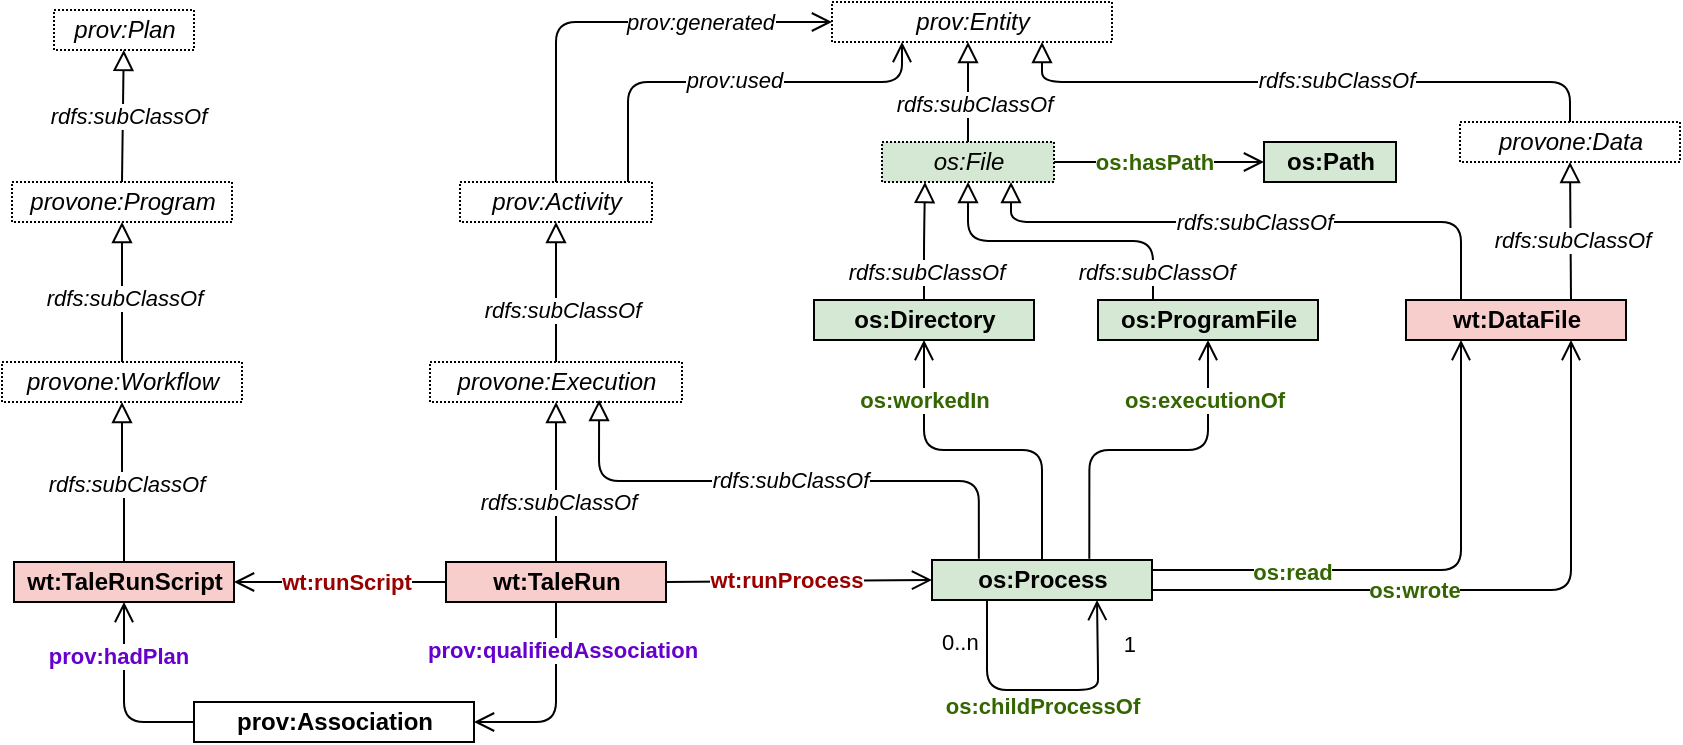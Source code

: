 <mxfile version="13.9.9" type="device"><diagram name="Page-1" id="9f46799a-70d6-7492-0946-bef42562c5a5"><mxGraphModel dx="1422" dy="822" grid="1" gridSize="10" guides="1" tooltips="1" connect="1" arrows="1" fold="1" page="1" pageScale="1" pageWidth="1100" pageHeight="850" background="#ffffff" math="0" shadow="0"><root><mxCell id="0"/><mxCell id="1" parent="0"/><mxCell id="D6sU2c5-LnO1tAXUTb01-3" value="&lt;i&gt;provone:Execution&lt;/i&gt;" style="html=1;dashed=1;dashPattern=1 1;" vertex="1" parent="1"><mxGeometry x="383" y="390" width="126" height="20" as="geometry"/></mxCell><mxCell id="D6sU2c5-LnO1tAXUTb01-4" value="&lt;i&gt;prov:Activity&lt;/i&gt;" style="html=1;dashed=1;dashPattern=1 1;" vertex="1" parent="1"><mxGeometry x="398" y="300" width="96" height="20" as="geometry"/></mxCell><mxCell id="D6sU2c5-LnO1tAXUTb01-6" value="" style="endArrow=block;endSize=8;endFill=0;html=1;entryX=0.5;entryY=1;entryDx=0;entryDy=0;startSize=8;" edge="1" parent="1" source="D6sU2c5-LnO1tAXUTb01-11" target="D6sU2c5-LnO1tAXUTb01-3"><mxGeometry width="160" relative="1" as="geometry"><mxPoint x="525" y="470" as="sourcePoint"/><mxPoint x="665" y="670" as="targetPoint"/></mxGeometry></mxCell><mxCell id="D6sU2c5-LnO1tAXUTb01-15" value="&lt;i&gt;rdfs:subClassOf&lt;/i&gt;" style="edgeLabel;html=1;align=center;verticalAlign=middle;resizable=0;points=[];" vertex="1" connectable="0" parent="D6sU2c5-LnO1tAXUTb01-6"><mxGeometry x="-0.25" y="1" relative="1" as="geometry"><mxPoint x="1.444" as="offset"/></mxGeometry></mxCell><mxCell id="D6sU2c5-LnO1tAXUTb01-11" value="&lt;b&gt;wt:TaleRun&lt;/b&gt;" style="html=1;fillColor=#f8cecc;" vertex="1" parent="1"><mxGeometry x="391" y="490" width="110" height="20" as="geometry"/></mxCell><mxCell id="D6sU2c5-LnO1tAXUTb01-16" value="" style="endArrow=block;endSize=8;endFill=0;html=1;entryX=0.5;entryY=1;entryDx=0;entryDy=0;exitX=0.5;exitY=0;exitDx=0;exitDy=0;startSize=8;" edge="1" parent="1" source="D6sU2c5-LnO1tAXUTb01-3" target="D6sU2c5-LnO1tAXUTb01-4"><mxGeometry width="160" relative="1" as="geometry"><mxPoint x="440.389" y="410" as="sourcePoint"/><mxPoint x="440" y="330" as="targetPoint"/></mxGeometry></mxCell><mxCell id="D6sU2c5-LnO1tAXUTb01-17" value="&lt;i&gt;rdfs:subClassOf&lt;/i&gt;" style="edgeLabel;html=1;align=center;verticalAlign=middle;resizable=0;points=[];" vertex="1" connectable="0" parent="D6sU2c5-LnO1tAXUTb01-16"><mxGeometry x="-0.25" y="1" relative="1" as="geometry"><mxPoint x="3.85" as="offset"/></mxGeometry></mxCell><mxCell id="D6sU2c5-LnO1tAXUTb01-20" value="&lt;b&gt;os:Process&lt;/b&gt;" style="html=1;fillColor=#d5e8d4;" vertex="1" parent="1"><mxGeometry x="634" y="489" width="110" height="20" as="geometry"/></mxCell><mxCell id="D6sU2c5-LnO1tAXUTb01-21" value="" style="endArrow=block;endSize=8;endFill=0;html=1;entryX=0.671;entryY=0.95;entryDx=0;entryDy=0;entryPerimeter=0;exitX=0.213;exitY=-0.033;exitDx=0;exitDy=0;exitPerimeter=0;startSize=8;edgeStyle=orthogonalEdgeStyle;" edge="1" parent="1" source="D6sU2c5-LnO1tAXUTb01-20" target="D6sU2c5-LnO1tAXUTb01-3"><mxGeometry width="160" relative="1" as="geometry"><mxPoint x="675" y="481" as="sourcePoint"/><mxPoint x="456" y="420" as="targetPoint"/></mxGeometry></mxCell><mxCell id="D6sU2c5-LnO1tAXUTb01-22" value="&lt;i&gt;rdfs:subClassOf&lt;/i&gt;" style="edgeLabel;html=1;align=center;verticalAlign=middle;resizable=0;points=[];" vertex="1" connectable="0" parent="D6sU2c5-LnO1tAXUTb01-21"><mxGeometry x="-0.25" y="1" relative="1" as="geometry"><mxPoint x="-32.556" y="-2" as="offset"/></mxGeometry></mxCell><mxCell id="D6sU2c5-LnO1tAXUTb01-25" value="" style="endArrow=open;html=1;endSize=8;startArrow=none;startSize=8;startFill=0;edgeStyle=orthogonalEdgeStyle;exitX=0.25;exitY=1;exitDx=0;exitDy=0;entryX=0.75;entryY=1;entryDx=0;entryDy=0;" edge="1" parent="1"><mxGeometry x="0.207" y="-11" relative="1" as="geometry"><mxPoint x="661.5" y="509" as="sourcePoint"/><mxPoint x="716.5" y="509" as="targetPoint"/><Array as="points"><mxPoint x="661" y="554"/><mxPoint x="717" y="554"/><mxPoint x="717" y="544"/></Array><mxPoint as="offset"/></mxGeometry></mxCell><mxCell id="D6sU2c5-LnO1tAXUTb01-26" value="0..n" style="edgeLabel;resizable=0;html=1;align=left;verticalAlign=top;" connectable="0" vertex="1" parent="D6sU2c5-LnO1tAXUTb01-25"><mxGeometry x="-1" relative="1" as="geometry"><mxPoint x="-25" y="8" as="offset"/></mxGeometry></mxCell><mxCell id="D6sU2c5-LnO1tAXUTb01-27" value="1" style="edgeLabel;resizable=0;html=1;align=right;verticalAlign=top;" connectable="0" vertex="1" parent="D6sU2c5-LnO1tAXUTb01-25"><mxGeometry x="1" relative="1" as="geometry"><mxPoint x="20" y="9" as="offset"/></mxGeometry></mxCell><mxCell id="D6sU2c5-LnO1tAXUTb01-61" value="&lt;b&gt;os:childProcessOf&lt;/b&gt;" style="edgeLabel;html=1;align=center;verticalAlign=middle;resizable=0;points=[];fontColor=#336600;" vertex="1" connectable="0" parent="D6sU2c5-LnO1tAXUTb01-25"><mxGeometry x="-0.263" y="-5" relative="1" as="geometry"><mxPoint x="18" y="3" as="offset"/></mxGeometry></mxCell><mxCell id="D6sU2c5-LnO1tAXUTb01-28" value="" style="endArrow=open;endFill=1;endSize=8;html=1;entryX=0;entryY=0.5;entryDx=0;entryDy=0;startSize=8;" edge="1" parent="1" target="D6sU2c5-LnO1tAXUTb01-20"><mxGeometry width="160" relative="1" as="geometry"><mxPoint x="501" y="500" as="sourcePoint"/><mxPoint x="634" y="500" as="targetPoint"/></mxGeometry></mxCell><mxCell id="D6sU2c5-LnO1tAXUTb01-29" value="&lt;b&gt;&lt;font color=&quot;#990000&quot;&gt;wt:runProcess&lt;/font&gt;&lt;/b&gt;" style="edgeLabel;html=1;align=center;verticalAlign=middle;resizable=0;points=[];" vertex="1" connectable="0" parent="D6sU2c5-LnO1tAXUTb01-28"><mxGeometry x="0.327" y="1" relative="1" as="geometry"><mxPoint x="-28" as="offset"/></mxGeometry></mxCell><mxCell id="D6sU2c5-LnO1tAXUTb01-31" value="&lt;b&gt;os:Directory&lt;/b&gt;" style="html=1;fillColor=#d5e8d4;" vertex="1" parent="1"><mxGeometry x="575" y="359" width="110" height="20" as="geometry"/></mxCell><mxCell id="D6sU2c5-LnO1tAXUTb01-32" value="" style="endArrow=open;endFill=1;endSize=8;html=1;exitX=0.5;exitY=0;exitDx=0;exitDy=0;entryX=0.5;entryY=1;entryDx=0;entryDy=0;edgeStyle=orthogonalEdgeStyle;startSize=8;fontColor=#336600;" edge="1" parent="1" source="D6sU2c5-LnO1tAXUTb01-20" target="D6sU2c5-LnO1tAXUTb01-31"><mxGeometry width="160" relative="1" as="geometry"><mxPoint x="689" y="480" as="sourcePoint"/><mxPoint x="665" y="330" as="targetPoint"/></mxGeometry></mxCell><mxCell id="D6sU2c5-LnO1tAXUTb01-33" value="&lt;font color=&quot;#336600&quot;&gt;&lt;b&gt;os:workedIn&lt;/b&gt;&lt;/font&gt;" style="edgeLabel;html=1;align=center;verticalAlign=middle;resizable=0;points=[];" vertex="1" connectable="0" parent="D6sU2c5-LnO1tAXUTb01-32"><mxGeometry x="0.327" y="1" relative="1" as="geometry"><mxPoint x="-2" y="-26" as="offset"/></mxGeometry></mxCell><mxCell id="D6sU2c5-LnO1tAXUTb01-37" value="&lt;b&gt;os:ProgramFile&lt;/b&gt;" style="html=1;fillColor=#d5e8d4;" vertex="1" parent="1"><mxGeometry x="717" y="359" width="110" height="20" as="geometry"/></mxCell><mxCell id="D6sU2c5-LnO1tAXUTb01-38" value="" style="endArrow=open;endFill=1;endSize=8;html=1;exitX=0.715;exitY=-0.033;exitDx=0;exitDy=0;exitPerimeter=0;entryX=0.5;entryY=1;entryDx=0;entryDy=0;edgeStyle=orthogonalEdgeStyle;startSize=8;fontColor=#336600;" edge="1" parent="1" source="D6sU2c5-LnO1tAXUTb01-20" target="D6sU2c5-LnO1tAXUTb01-37"><mxGeometry width="160" relative="1" as="geometry"><mxPoint x="715" y="502" as="sourcePoint"/><mxPoint x="820" y="260" as="targetPoint"/></mxGeometry></mxCell><mxCell id="D6sU2c5-LnO1tAXUTb01-39" value="&lt;font color=&quot;#336600&quot;&gt;&lt;b&gt;os:executionOf&lt;/b&gt;&lt;/font&gt;" style="edgeLabel;html=1;align=center;verticalAlign=middle;resizable=0;points=[];" vertex="1" connectable="0" parent="D6sU2c5-LnO1tAXUTb01-38"><mxGeometry x="0.327" y="1" relative="1" as="geometry"><mxPoint x="-1" y="-24" as="offset"/></mxGeometry></mxCell><mxCell id="D6sU2c5-LnO1tAXUTb01-42" value="&lt;i&gt;os:File&lt;/i&gt;" style="html=1;fillColor=#d5e8d4;dashed=1;dashPattern=1 1;" vertex="1" parent="1"><mxGeometry x="609" y="280" width="86" height="20" as="geometry"/></mxCell><mxCell id="D6sU2c5-LnO1tAXUTb01-43" value="" style="endArrow=block;endSize=8;endFill=0;html=1;entryX=0.25;entryY=1;entryDx=0;entryDy=0;startSize=8;edgeStyle=orthogonalEdgeStyle;" edge="1" parent="1" source="D6sU2c5-LnO1tAXUTb01-31" target="D6sU2c5-LnO1tAXUTb01-42"><mxGeometry width="160" relative="1" as="geometry"><mxPoint x="672" y="380" as="sourcePoint"/><mxPoint x="672" y="310.0" as="targetPoint"/></mxGeometry></mxCell><mxCell id="D6sU2c5-LnO1tAXUTb01-44" value="&lt;i&gt;rdfs:subClassOf&lt;/i&gt;" style="edgeLabel;html=1;align=center;verticalAlign=middle;resizable=0;points=[];" vertex="1" connectable="0" parent="D6sU2c5-LnO1tAXUTb01-43"><mxGeometry x="-0.25" y="1" relative="1" as="geometry"><mxPoint x="1.85" y="8" as="offset"/></mxGeometry></mxCell><mxCell id="D6sU2c5-LnO1tAXUTb01-45" value="" style="endArrow=block;endSize=8;endFill=0;html=1;entryX=0.5;entryY=1;entryDx=0;entryDy=0;exitX=0.25;exitY=0;exitDx=0;exitDy=0;startSize=8;edgeStyle=orthogonalEdgeStyle;" edge="1" parent="1" source="D6sU2c5-LnO1tAXUTb01-37" target="D6sU2c5-LnO1tAXUTb01-42"><mxGeometry width="160" relative="1" as="geometry"><mxPoint x="762" y="360" as="sourcePoint"/><mxPoint x="762" y="300.0" as="targetPoint"/></mxGeometry></mxCell><mxCell id="D6sU2c5-LnO1tAXUTb01-46" value="&lt;i&gt;rdfs:subClassOf&lt;/i&gt;" style="edgeLabel;html=1;align=center;verticalAlign=middle;resizable=0;points=[];" vertex="1" connectable="0" parent="D6sU2c5-LnO1tAXUTb01-45"><mxGeometry x="-0.25" y="1" relative="1" as="geometry"><mxPoint x="28.85" y="14" as="offset"/></mxGeometry></mxCell><mxCell id="D6sU2c5-LnO1tAXUTb01-47" value="&lt;b&gt;wt:DataFile&lt;/b&gt;" style="html=1;fillColor=#f8cecc;" vertex="1" parent="1"><mxGeometry x="871" y="359" width="110" height="20" as="geometry"/></mxCell><mxCell id="D6sU2c5-LnO1tAXUTb01-48" value="" style="endArrow=block;endSize=8;endFill=0;html=1;entryX=0.75;entryY=1;entryDx=0;entryDy=0;exitX=0.25;exitY=0;exitDx=0;exitDy=0;startSize=8;edgeStyle=orthogonalEdgeStyle;" edge="1" parent="1" source="D6sU2c5-LnO1tAXUTb01-47" target="D6sU2c5-LnO1tAXUTb01-42"><mxGeometry width="160" relative="1" as="geometry"><mxPoint x="872" y="360" as="sourcePoint"/><mxPoint x="707" y="310.0" as="targetPoint"/><Array as="points"><mxPoint x="898" y="320"/><mxPoint x="674" y="320"/></Array></mxGeometry></mxCell><mxCell id="D6sU2c5-LnO1tAXUTb01-49" value="&lt;i&gt;rdfs:subClassOf&lt;/i&gt;" style="edgeLabel;html=1;align=center;verticalAlign=middle;resizable=0;points=[];" vertex="1" connectable="0" parent="D6sU2c5-LnO1tAXUTb01-48"><mxGeometry x="-0.25" y="1" relative="1" as="geometry"><mxPoint x="-36.15" y="-1" as="offset"/></mxGeometry></mxCell><mxCell id="D6sU2c5-LnO1tAXUTb01-50" value="&lt;i&gt;prov:Entity&lt;/i&gt;" style="html=1;dashed=1;dashPattern=1 1;" vertex="1" parent="1"><mxGeometry x="584" y="210" width="140" height="20" as="geometry"/></mxCell><mxCell id="D6sU2c5-LnO1tAXUTb01-53" value="&lt;i&gt;provone:Data&lt;/i&gt;" style="html=1;dashed=1;dashPattern=1 1;" vertex="1" parent="1"><mxGeometry x="898" y="270" width="110" height="20" as="geometry"/></mxCell><mxCell id="D6sU2c5-LnO1tAXUTb01-54" value="" style="endArrow=block;endSize=8;endFill=0;html=1;entryX=0.5;entryY=1;entryDx=0;entryDy=0;startSize=8;exitX=0.75;exitY=0;exitDx=0;exitDy=0;" edge="1" parent="1" source="D6sU2c5-LnO1tAXUTb01-47" target="D6sU2c5-LnO1tAXUTb01-53"><mxGeometry width="160" relative="1" as="geometry"><mxPoint x="925.66" y="338" as="sourcePoint"/><mxPoint x="926" y="310" as="targetPoint"/></mxGeometry></mxCell><mxCell id="D6sU2c5-LnO1tAXUTb01-55" value="&lt;i&gt;rdfs:subClassOf&lt;/i&gt;" style="edgeLabel;html=1;align=center;verticalAlign=middle;resizable=0;points=[];" vertex="1" connectable="0" parent="D6sU2c5-LnO1tAXUTb01-54"><mxGeometry x="-0.25" y="1" relative="1" as="geometry"><mxPoint x="1.444" y="-4" as="offset"/></mxGeometry></mxCell><mxCell id="D6sU2c5-LnO1tAXUTb01-57" value="" style="endArrow=block;endSize=8;endFill=0;html=1;entryX=0.75;entryY=1;entryDx=0;entryDy=0;exitX=0.5;exitY=0;exitDx=0;exitDy=0;startSize=8;edgeStyle=orthogonalEdgeStyle;" edge="1" parent="1" source="D6sU2c5-LnO1tAXUTb01-53" target="D6sU2c5-LnO1tAXUTb01-50"><mxGeometry width="160" relative="1" as="geometry"><mxPoint x="802" y="300.0" as="sourcePoint"/><mxPoint x="802" y="231.0" as="targetPoint"/></mxGeometry></mxCell><mxCell id="D6sU2c5-LnO1tAXUTb01-58" value="&lt;i&gt;rdfs:subClassOf&lt;/i&gt;" style="edgeLabel;html=1;align=center;verticalAlign=middle;resizable=0;points=[];" vertex="1" connectable="0" parent="D6sU2c5-LnO1tAXUTb01-57"><mxGeometry x="-0.25" y="1" relative="1" as="geometry"><mxPoint x="-23.556" y="-2" as="offset"/></mxGeometry></mxCell><mxCell id="D6sU2c5-LnO1tAXUTb01-59" value="" style="endArrow=block;endSize=8;endFill=0;html=1;entryX=0.5;entryY=1;entryDx=0;entryDy=0;exitX=0.5;exitY=0;exitDx=0;exitDy=0;startSize=8;" edge="1" parent="1" source="D6sU2c5-LnO1tAXUTb01-42"><mxGeometry width="160" relative="1" as="geometry"><mxPoint x="650" y="280.0" as="sourcePoint"/><mxPoint x="652" y="230" as="targetPoint"/></mxGeometry></mxCell><mxCell id="D6sU2c5-LnO1tAXUTb01-60" value="&lt;i&gt;rdfs:subClassOf&lt;/i&gt;" style="edgeLabel;html=1;align=center;verticalAlign=middle;resizable=0;points=[];" vertex="1" connectable="0" parent="D6sU2c5-LnO1tAXUTb01-59"><mxGeometry x="-0.25" y="1" relative="1" as="geometry"><mxPoint x="3.85" as="offset"/></mxGeometry></mxCell><mxCell id="D6sU2c5-LnO1tAXUTb01-62" value="" style="endArrow=open;endFill=1;endSize=8;html=1;edgeStyle=orthogonalEdgeStyle;exitX=1;exitY=0.25;exitDx=0;exitDy=0;startSize=8;entryX=0.25;entryY=1;entryDx=0;entryDy=0;" edge="1" parent="1" source="D6sU2c5-LnO1tAXUTb01-20" target="D6sU2c5-LnO1tAXUTb01-47"><mxGeometry width="160" relative="1" as="geometry"><mxPoint x="752" y="494" as="sourcePoint"/><mxPoint x="923" y="380" as="targetPoint"/></mxGeometry></mxCell><mxCell id="D6sU2c5-LnO1tAXUTb01-63" value="&lt;font color=&quot;#336600&quot;&gt;&lt;b&gt;os:read&lt;/b&gt;&lt;/font&gt;" style="edgeLabel;html=1;align=center;verticalAlign=middle;resizable=0;points=[];" vertex="1" connectable="0" parent="D6sU2c5-LnO1tAXUTb01-62"><mxGeometry x="0.327" y="1" relative="1" as="geometry"><mxPoint x="-84" y="25" as="offset"/></mxGeometry></mxCell><mxCell id="D6sU2c5-LnO1tAXUTb01-64" value="" style="endArrow=open;endFill=1;endSize=8;html=1;edgeStyle=orthogonalEdgeStyle;exitX=1;exitY=0.75;exitDx=0;exitDy=0;entryX=0.75;entryY=1;entryDx=0;entryDy=0;startSize=8;" edge="1" parent="1" source="D6sU2c5-LnO1tAXUTb01-20" target="D6sU2c5-LnO1tAXUTb01-47"><mxGeometry width="160" relative="1" as="geometry"><mxPoint x="752" y="504" as="sourcePoint"/><mxPoint x="933" y="390.0" as="targetPoint"/></mxGeometry></mxCell><mxCell id="D6sU2c5-LnO1tAXUTb01-65" value="&lt;b&gt;&lt;font color=&quot;#336600&quot;&gt;os:wrote&lt;/font&gt;&lt;/b&gt;" style="edgeLabel;html=1;align=center;verticalAlign=middle;resizable=0;points=[];" vertex="1" connectable="0" parent="D6sU2c5-LnO1tAXUTb01-64"><mxGeometry x="0.327" y="1" relative="1" as="geometry"><mxPoint x="-78" y="12" as="offset"/></mxGeometry></mxCell><mxCell id="D6sU2c5-LnO1tAXUTb01-66" value="" style="endArrow=none;endFill=0;endSize=8;html=1;edgeStyle=orthogonalEdgeStyle;exitX=0.25;exitY=1;exitDx=0;exitDy=0;entryX=0.75;entryY=0;entryDx=0;entryDy=0;startArrow=open;startFill=0;startSize=8;" edge="1" parent="1" source="D6sU2c5-LnO1tAXUTb01-50"><mxGeometry width="160" relative="1" as="geometry"><mxPoint x="662" y="225.0" as="sourcePoint"/><mxPoint x="482" y="300.0" as="targetPoint"/><Array as="points"><mxPoint x="619" y="250"/><mxPoint x="482" y="250"/></Array></mxGeometry></mxCell><mxCell id="D6sU2c5-LnO1tAXUTb01-68" value="&lt;i&gt;prov:used&lt;/i&gt;" style="edgeLabel;html=1;align=center;verticalAlign=middle;resizable=0;points=[];" vertex="1" connectable="0" parent="D6sU2c5-LnO1tAXUTb01-66"><mxGeometry x="-0.091" y="2" relative="1" as="geometry"><mxPoint x="-10" y="-3" as="offset"/></mxGeometry></mxCell><mxCell id="D6sU2c5-LnO1tAXUTb01-69" value="" style="endArrow=none;endFill=0;endSize=8;html=1;edgeStyle=orthogonalEdgeStyle;entryX=0.5;entryY=0;entryDx=0;entryDy=0;startArrow=open;startFill=0;startSize=8;exitX=0;exitY=0.5;exitDx=0;exitDy=0;" edge="1" parent="1" source="D6sU2c5-LnO1tAXUTb01-50" target="D6sU2c5-LnO1tAXUTb01-4"><mxGeometry width="160" relative="1" as="geometry"><mxPoint x="628" y="220" as="sourcePoint"/><mxPoint x="481" y="290.0" as="targetPoint"/></mxGeometry></mxCell><mxCell id="D6sU2c5-LnO1tAXUTb01-71" value="&lt;i&gt;prov:generated&lt;/i&gt;" style="edgeLabel;html=1;align=center;verticalAlign=middle;resizable=0;points=[];" vertex="1" connectable="0" parent="D6sU2c5-LnO1tAXUTb01-69"><mxGeometry x="-0.091" y="2" relative="1" as="geometry"><mxPoint x="33" y="-2" as="offset"/></mxGeometry></mxCell><mxCell id="D6sU2c5-LnO1tAXUTb01-72" value="&lt;i&gt;provone:Program&lt;/i&gt;" style="html=1;dashed=1;dashPattern=1 1;" vertex="1" parent="1"><mxGeometry x="174" y="300" width="110" height="20" as="geometry"/></mxCell><mxCell id="D6sU2c5-LnO1tAXUTb01-73" value="" style="endArrow=block;endSize=8;endFill=0;html=1;entryX=0.5;entryY=1;entryDx=0;entryDy=0;startSize=8;edgeStyle=orthogonalEdgeStyle;exitX=0.5;exitY=0;exitDx=0;exitDy=0;" edge="1" parent="1" source="D6sU2c5-LnO1tAXUTb01-84" target="D6sU2c5-LnO1tAXUTb01-72"><mxGeometry width="160" relative="1" as="geometry"><mxPoint x="230" y="380" as="sourcePoint"/><mxPoint x="230.54" y="411.48" as="targetPoint"/></mxGeometry></mxCell><mxCell id="D6sU2c5-LnO1tAXUTb01-74" value="&lt;i&gt;rdfs:subClassOf&lt;/i&gt;" style="edgeLabel;html=1;align=center;verticalAlign=middle;resizable=0;points=[];" vertex="1" connectable="0" parent="D6sU2c5-LnO1tAXUTb01-73"><mxGeometry x="-0.25" y="1" relative="1" as="geometry"><mxPoint x="1.484" y="-6" as="offset"/></mxGeometry></mxCell><mxCell id="D6sU2c5-LnO1tAXUTb01-78" value="&lt;b&gt;wt:TaleRunScript&lt;/b&gt;" style="html=1;fillColor=#f8cecc;" vertex="1" parent="1"><mxGeometry x="175" y="490" width="110" height="20" as="geometry"/></mxCell><mxCell id="D6sU2c5-LnO1tAXUTb01-82" value="" style="endArrow=open;endFill=1;endSize=8;html=1;entryX=1;entryY=0.5;entryDx=0;entryDy=0;startSize=8;exitX=0;exitY=0.5;exitDx=0;exitDy=0;" edge="1" parent="1" source="D6sU2c5-LnO1tAXUTb01-11" target="D6sU2c5-LnO1tAXUTb01-78"><mxGeometry width="160" relative="1" as="geometry"><mxPoint x="416" y="500" as="sourcePoint"/><mxPoint x="310.0" y="502" as="targetPoint"/></mxGeometry></mxCell><mxCell id="D6sU2c5-LnO1tAXUTb01-83" value="&lt;b&gt;&lt;font color=&quot;#990000&quot;&gt;wt:runScript&lt;/font&gt;&lt;/b&gt;" style="edgeLabel;html=1;align=center;verticalAlign=middle;resizable=0;points=[];" vertex="1" connectable="0" parent="D6sU2c5-LnO1tAXUTb01-82"><mxGeometry x="0.327" y="1" relative="1" as="geometry"><mxPoint x="20" y="-1" as="offset"/></mxGeometry></mxCell><mxCell id="D6sU2c5-LnO1tAXUTb01-84" value="&lt;i&gt;provone:Workflow&lt;/i&gt;" style="html=1;dashed=1;dashPattern=1 1;" vertex="1" parent="1"><mxGeometry x="169" y="390" width="120" height="20" as="geometry"/></mxCell><mxCell id="D6sU2c5-LnO1tAXUTb01-86" value="" style="endArrow=block;endSize=8;endFill=0;html=1;startSize=8;edgeStyle=orthogonalEdgeStyle;exitX=0.5;exitY=0;exitDx=0;exitDy=0;" edge="1" parent="1" source="D6sU2c5-LnO1tAXUTb01-78" target="D6sU2c5-LnO1tAXUTb01-84"><mxGeometry width="160" relative="1" as="geometry"><mxPoint x="240.0" y="485" as="sourcePoint"/><mxPoint x="240.0" y="428" as="targetPoint"/></mxGeometry></mxCell><mxCell id="D6sU2c5-LnO1tAXUTb01-87" value="&lt;i&gt;rdfs:subClassOf&lt;/i&gt;" style="edgeLabel;html=1;align=center;verticalAlign=middle;resizable=0;points=[];" vertex="1" connectable="0" parent="D6sU2c5-LnO1tAXUTb01-86"><mxGeometry x="-0.25" y="1" relative="1" as="geometry"><mxPoint x="1.484" y="-9" as="offset"/></mxGeometry></mxCell><mxCell id="D6sU2c5-LnO1tAXUTb01-75" value="&lt;i&gt;prov:Plan&lt;/i&gt;" style="html=1;dashed=1;dashPattern=1 1;" vertex="1" parent="1"><mxGeometry x="195" y="214" width="70" height="20" as="geometry"/></mxCell><mxCell id="D6sU2c5-LnO1tAXUTb01-89" value="" style="endArrow=block;endSize=8;endFill=0;html=1;startSize=8;exitX=0.5;exitY=0;exitDx=0;exitDy=0;" edge="1" parent="1" source="D6sU2c5-LnO1tAXUTb01-72" target="D6sU2c5-LnO1tAXUTb01-75"><mxGeometry width="160" relative="1" as="geometry"><mxPoint x="234" y="300" as="sourcePoint"/><mxPoint x="232.0" y="220.0" as="targetPoint"/></mxGeometry></mxCell><mxCell id="D6sU2c5-LnO1tAXUTb01-90" value="&lt;i&gt;rdfs:subClassOf&lt;/i&gt;" style="edgeLabel;html=1;align=center;verticalAlign=middle;resizable=0;points=[];" vertex="1" connectable="0" parent="D6sU2c5-LnO1tAXUTb01-89"><mxGeometry x="-0.25" y="1" relative="1" as="geometry"><mxPoint x="3.85" y="-8" as="offset"/></mxGeometry></mxCell><mxCell id="D6sU2c5-LnO1tAXUTb01-91" value="&lt;b&gt;prov:Association&lt;/b&gt;" style="html=1;" vertex="1" parent="1"><mxGeometry x="265" y="560" width="140" height="20" as="geometry"/></mxCell><mxCell id="D6sU2c5-LnO1tAXUTb01-93" value="" style="endArrow=open;html=1;endSize=8;startArrow=none;startSize=8;startFill=0;edgeStyle=orthogonalEdgeStyle;entryX=1;entryY=0.5;entryDx=0;entryDy=0;" edge="1" parent="1" source="D6sU2c5-LnO1tAXUTb01-11" target="D6sU2c5-LnO1tAXUTb01-91"><mxGeometry x="0.207" y="-11" relative="1" as="geometry"><mxPoint x="446" y="510" as="sourcePoint"/><mxPoint x="425" y="600" as="targetPoint"/><mxPoint as="offset"/></mxGeometry></mxCell><mxCell id="D6sU2c5-LnO1tAXUTb01-96" value="&lt;font color=&quot;#6600cc&quot;&gt;&lt;b&gt;prov:qualifiedAssociation&lt;/b&gt;&lt;/font&gt;" style="edgeLabel;html=1;align=center;verticalAlign=middle;resizable=0;points=[];" vertex="1" connectable="0" parent="D6sU2c5-LnO1tAXUTb01-93"><mxGeometry x="-0.263" y="-5" relative="1" as="geometry"><mxPoint x="8" y="-13" as="offset"/></mxGeometry></mxCell><mxCell id="D6sU2c5-LnO1tAXUTb01-97" value="" style="endArrow=open;html=1;endSize=8;startArrow=none;startSize=8;startFill=0;edgeStyle=orthogonalEdgeStyle;entryX=0.5;entryY=1;entryDx=0;entryDy=0;exitX=0;exitY=0.5;exitDx=0;exitDy=0;" edge="1" parent="1" source="D6sU2c5-LnO1tAXUTb01-91" target="D6sU2c5-LnO1tAXUTb01-78"><mxGeometry x="0.207" y="-11" relative="1" as="geometry"><mxPoint x="456.034" y="520" as="sourcePoint"/><mxPoint x="415.0" y="580" as="targetPoint"/><mxPoint as="offset"/></mxGeometry></mxCell><mxCell id="D6sU2c5-LnO1tAXUTb01-98" value="&lt;b&gt;prov:hadPlan&lt;/b&gt;" style="edgeLabel;html=1;align=center;verticalAlign=middle;resizable=0;points=[];fontColor=#6600CC;" vertex="1" connectable="0" parent="D6sU2c5-LnO1tAXUTb01-97"><mxGeometry x="-0.263" y="-5" relative="1" as="geometry"><mxPoint x="-8" y="-33" as="offset"/></mxGeometry></mxCell><mxCell id="D6sU2c5-LnO1tAXUTb01-100" value="&lt;b&gt;os:Path&lt;/b&gt;" style="html=1;fillColor=#d5e8d4;" vertex="1" parent="1"><mxGeometry x="800" y="280" width="66" height="20" as="geometry"/></mxCell><mxCell id="D6sU2c5-LnO1tAXUTb01-101" value="" style="endArrow=open;endFill=1;endSize=8;html=1;entryX=0;entryY=0.5;entryDx=0;entryDy=0;startSize=8;exitX=1;exitY=0.5;exitDx=0;exitDy=0;" edge="1" parent="1" source="D6sU2c5-LnO1tAXUTb01-42" target="D6sU2c5-LnO1tAXUTb01-100"><mxGeometry width="160" relative="1" as="geometry"><mxPoint x="766.5" y="291" as="sourcePoint"/><mxPoint x="899.5" y="290" as="targetPoint"/></mxGeometry></mxCell><mxCell id="D6sU2c5-LnO1tAXUTb01-102" value="&lt;b&gt;&lt;font color=&quot;#336600&quot;&gt;os:hasPath&lt;/font&gt;&lt;/b&gt;" style="edgeLabel;html=1;align=center;verticalAlign=middle;resizable=0;points=[];" vertex="1" connectable="0" parent="D6sU2c5-LnO1tAXUTb01-101"><mxGeometry x="0.327" y="1" relative="1" as="geometry"><mxPoint x="-19.93" y="1" as="offset"/></mxGeometry></mxCell></root></mxGraphModel></diagram></mxfile>